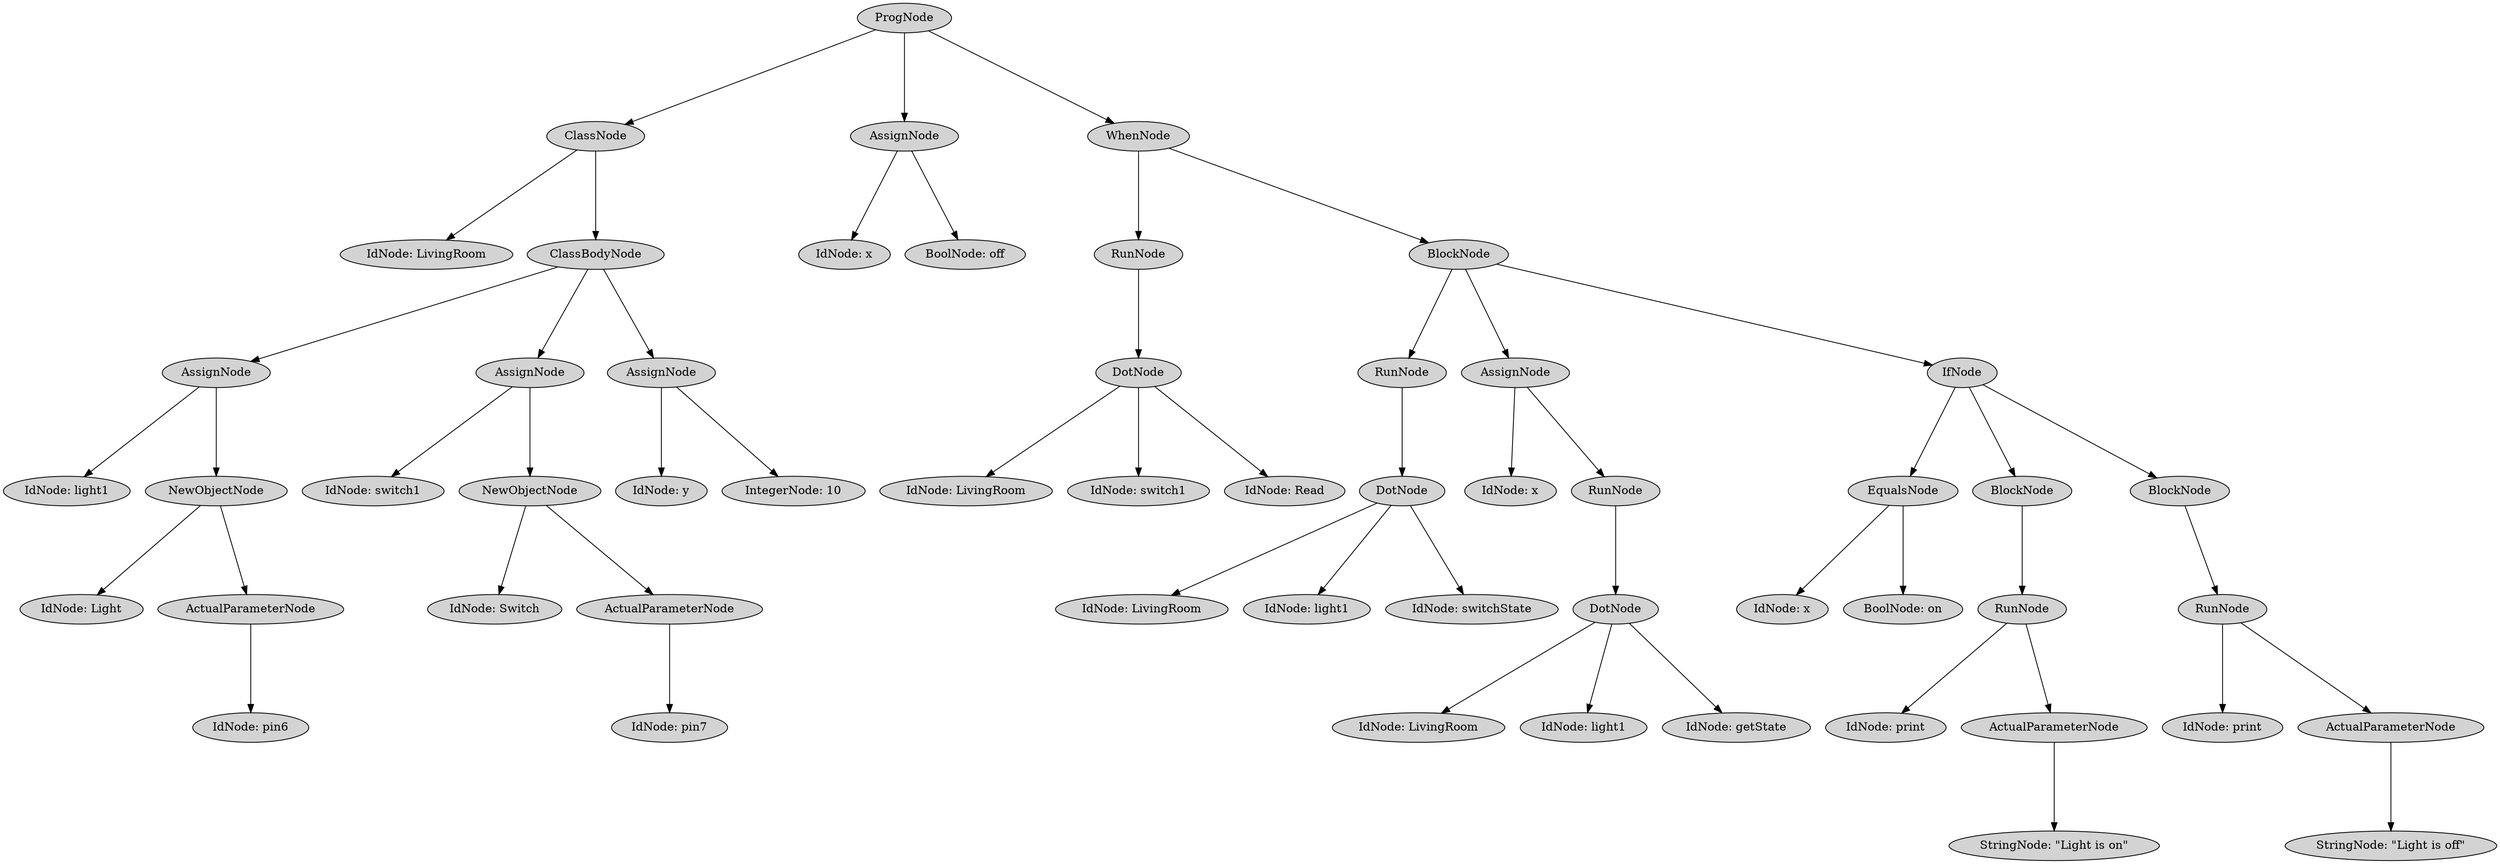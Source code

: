 digraph G {
	graph [ranksep=1.5 ratio=fill]
	node [style=filled]
	3111467 [label=ProgNode]
	3111471 [label=ClassNode]
	3111467 -> 3111471
	3111459 [label="IdNode: LivingRoom"]
	3111471 -> 3111459
	3111465 [label=ClassBodyNode]
	3111471 -> 3111465
	3111475 [label=AssignNode]
	3111465 -> 3111475
	3111479 [label="IdNode: light1"]
	3111475 -> 3111479
	3111495 [label=NewObjectNode]
	3111475 -> 3111495
	3111497 [label="IdNode: Light"]
	3111495 -> 3111497
	3111493 [label=ActualParameterNode]
	3111495 -> 3111493
	3111523 [label="IdNode: pin6"]
	3111493 -> 3111523
	3111477 [label=AssignNode]
	3111465 -> 3111477
	3111485 [label="IdNode: switch1"]
	3111477 -> 3111485
	3111501 [label=NewObjectNode]
	3111477 -> 3111501
	3111511 [label="IdNode: Switch"]
	3111501 -> 3111511
	3111507 [label=ActualParameterNode]
	3111501 -> 3111507
	3111535 [label="IdNode: pin7"]
	3111507 -> 3111535
	3111469 [label=AssignNode]
	3111465 -> 3111469
	3111499 [label="IdNode: y"]
	3111469 -> 3111499
	3111515 [label="IntegerNode: 10"]
	3111469 -> 3111515
	3111483 [label=AssignNode]
	3111467 -> 3111483
	3111481 [label="IdNode: x"]
	3111483 -> 3111481
	3111513 [label="BoolNode: off"]
	3111483 -> 3111513
	3111491 [label=WhenNode]
	3111467 -> 3111491
	3111527 [label=RunNode]
	3111491 -> 3111527
	3111543 [label=DotNode]
	3111527 -> 3111543
	3111537 [label="IdNode: LivingRoom"]
	3111543 -> 3111537
	3111533 [label="IdNode: switch1"]
	3111543 -> 3111533
	3111541 [label="IdNode: Read"]
	3111543 -> 3111541
	3111503 [label=BlockNode]
	3111491 -> 3111503
	3111509 [label=RunNode]
	3111503 -> 3111509
	3111529 [label=DotNode]
	3111509 -> 3111529
	3111525 [label="IdNode: LivingRoom"]
	3111529 -> 3111525
	3111519 [label="IdNode: light1"]
	3111529 -> 3111519
	3111539 [label="IdNode: switchState"]
	3111529 -> 3111539
	3111521 [label=AssignNode]
	3111503 -> 3111521
	3111547 [label="IdNode: x"]
	3111521 -> 3111547
	3111561 [label=RunNode]
	3111521 -> 3111561
	3111575 [label=DotNode]
	3111561 -> 3111575
	3111567 [label="IdNode: LivingRoom"]
	3111575 -> 3111567
	3111569 [label="IdNode: light1"]
	3111575 -> 3111569
	3111573 [label="IdNode: getState"]
	3111575 -> 3111573
	3111531 [label=IfNode]
	3111503 -> 3111531
	3111553 [label=EqualsNode]
	3111531 -> 3111553
	3111579 [label="IdNode: x"]
	3111553 -> 3111579
	3111583 [label="BoolNode: on"]
	3111553 -> 3111583
	3111557 [label=BlockNode]
	3111531 -> 3111557
	3111555 [label=RunNode]
	3111557 -> 3111555
	3111571 [label="IdNode: print"]
	3111555 -> 3111571
	3111565 [label=ActualParameterNode]
	3111555 -> 3111565
	3111593 [label="StringNode: \"Light is on\""]
	3111565 -> 3111593
	3111581 [label=BlockNode]
	3111531 -> 3111581
	3111577 [label=RunNode]
	3111581 -> 3111577
	3111589 [label="IdNode: print"]
	3111577 -> 3111589
	3111585 [label=ActualParameterNode]
	3111577 -> 3111585
	3111607 [label="StringNode: \"Light is off\""]
	3111585 -> 3111607
	overlap=false
}
